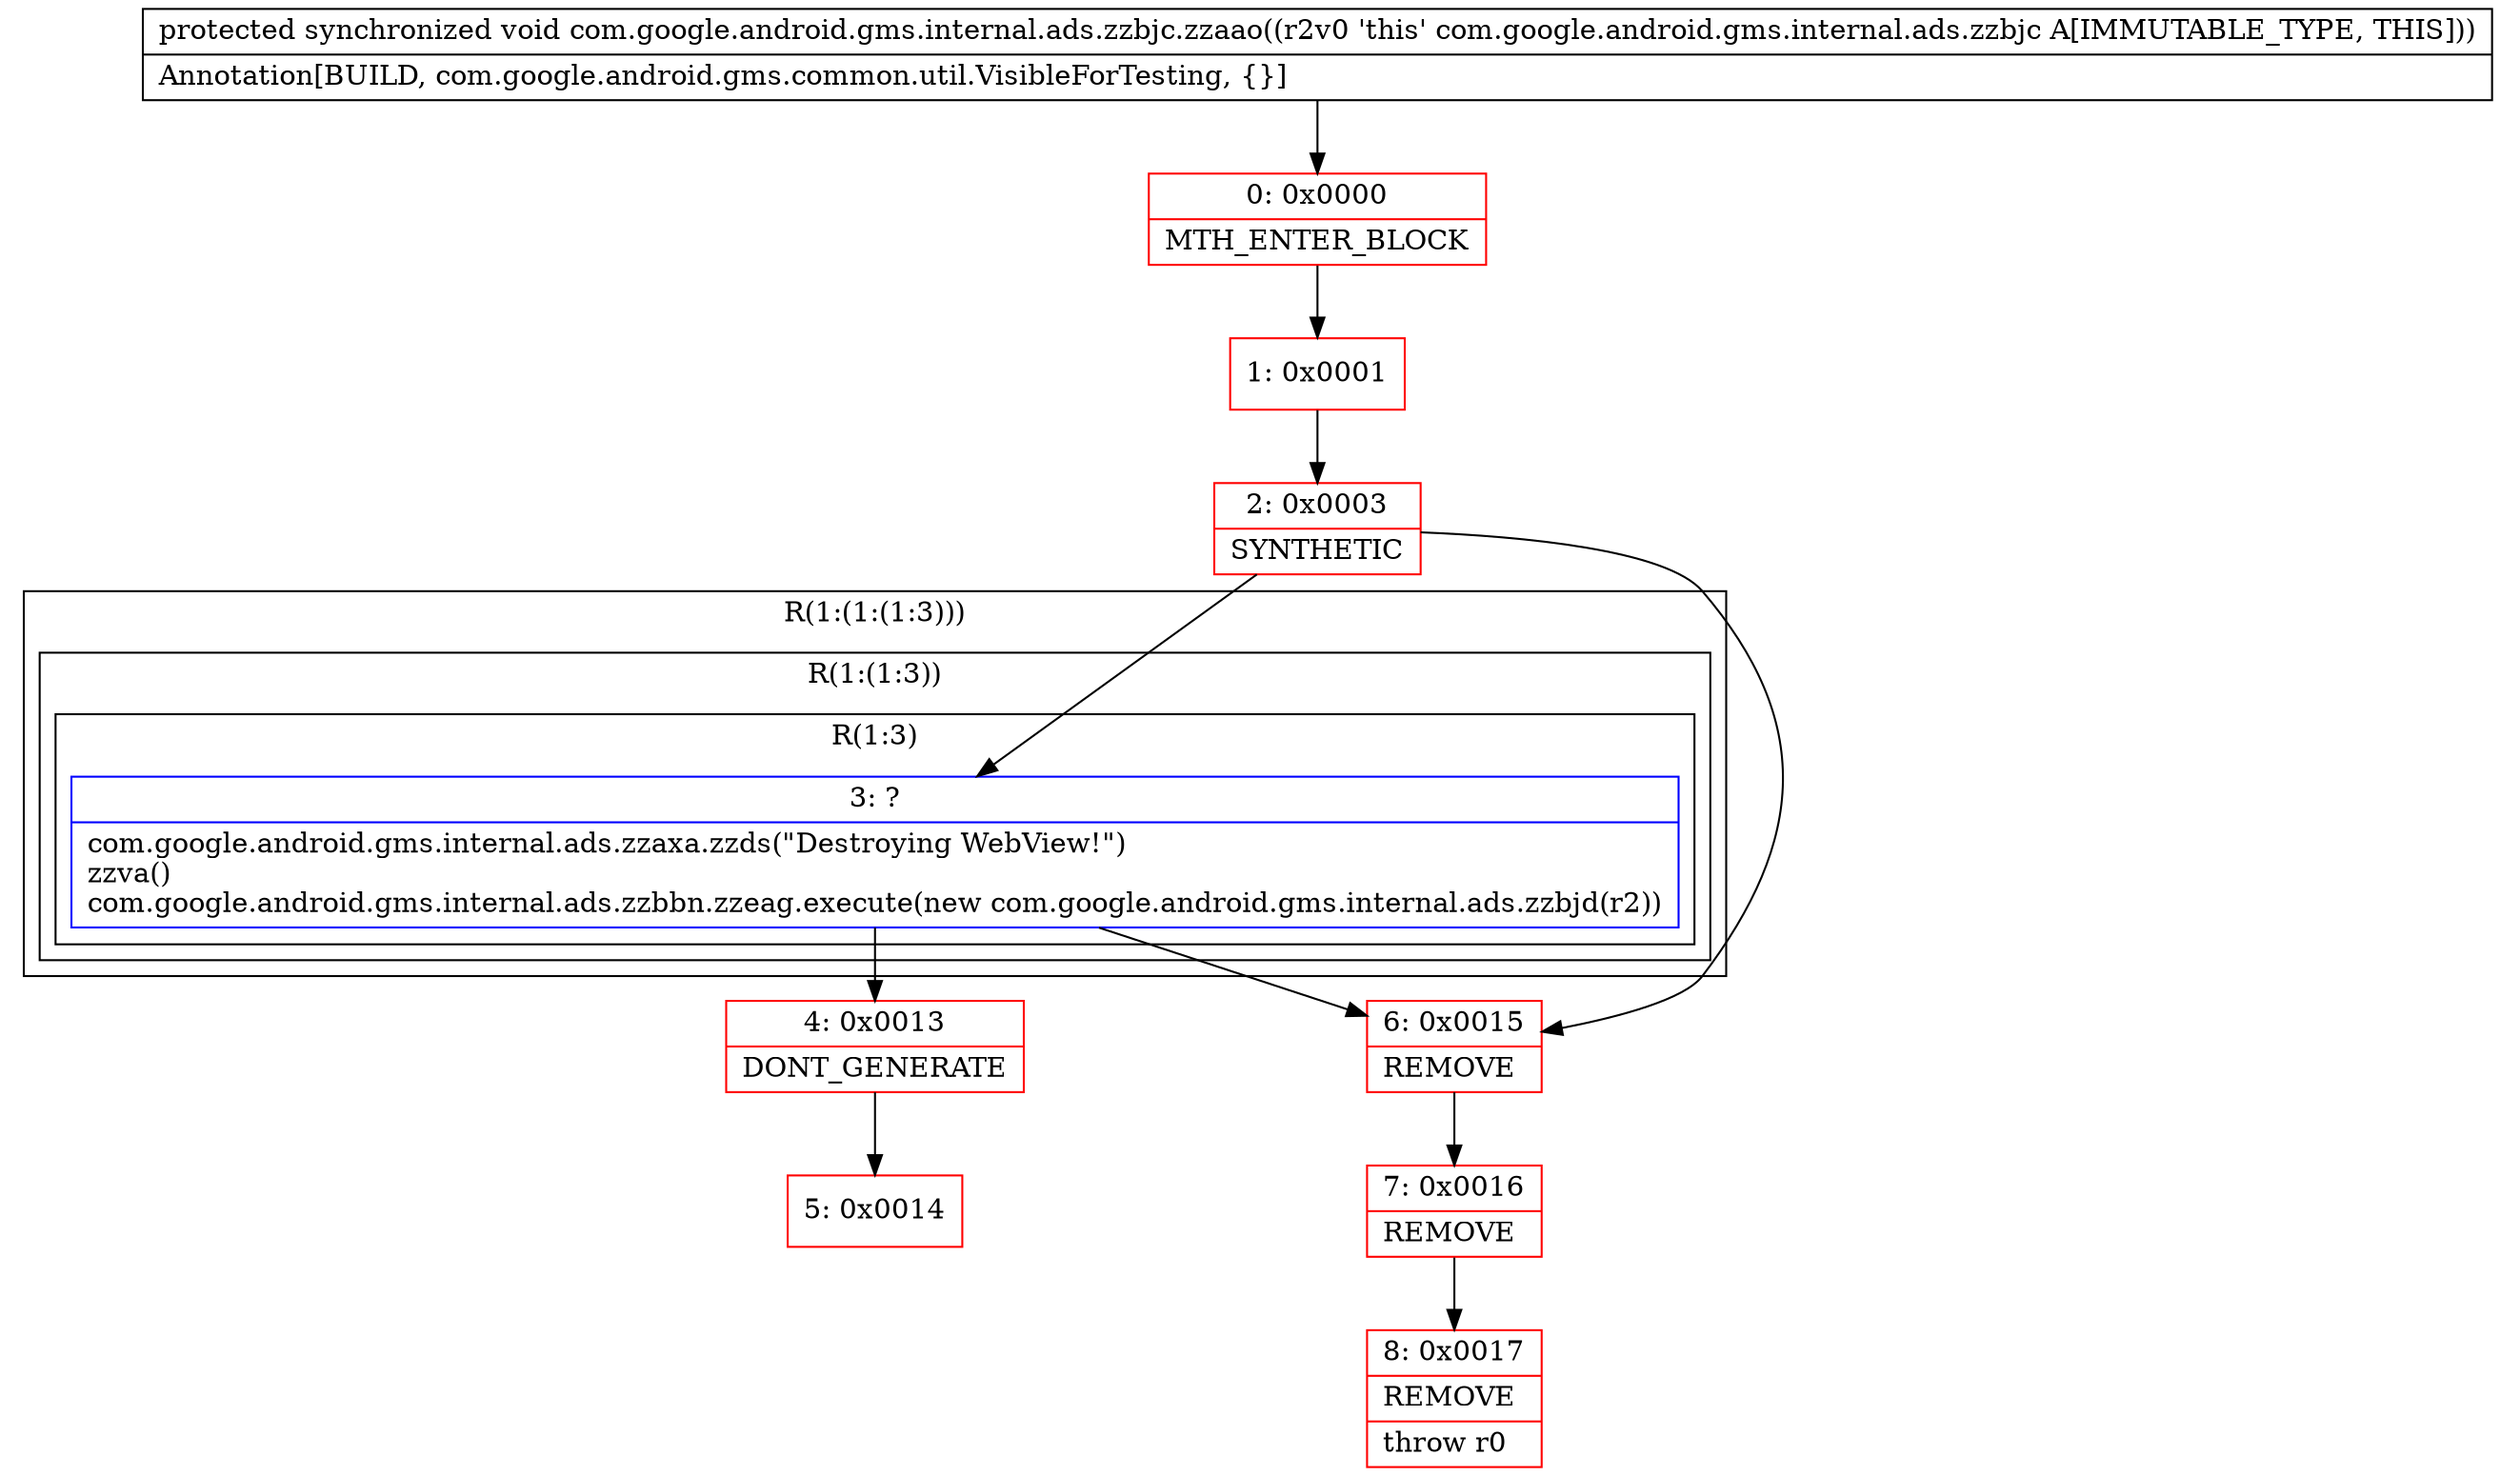 digraph "CFG forcom.google.android.gms.internal.ads.zzbjc.zzaao()V" {
subgraph cluster_Region_25986842 {
label = "R(1:(1:(1:3)))";
node [shape=record,color=blue];
subgraph cluster_Region_2114774742 {
label = "R(1:(1:3))";
node [shape=record,color=blue];
subgraph cluster_Region_553527230 {
label = "R(1:3)";
node [shape=record,color=blue];
Node_3 [shape=record,label="{3\:\ ?|com.google.android.gms.internal.ads.zzaxa.zzds(\"Destroying WebView!\")\lzzva()\lcom.google.android.gms.internal.ads.zzbbn.zzeag.execute(new com.google.android.gms.internal.ads.zzbjd(r2))\l}"];
}
}
}
Node_0 [shape=record,color=red,label="{0\:\ 0x0000|MTH_ENTER_BLOCK\l}"];
Node_1 [shape=record,color=red,label="{1\:\ 0x0001}"];
Node_2 [shape=record,color=red,label="{2\:\ 0x0003|SYNTHETIC\l}"];
Node_4 [shape=record,color=red,label="{4\:\ 0x0013|DONT_GENERATE\l}"];
Node_5 [shape=record,color=red,label="{5\:\ 0x0014}"];
Node_6 [shape=record,color=red,label="{6\:\ 0x0015|REMOVE\l}"];
Node_7 [shape=record,color=red,label="{7\:\ 0x0016|REMOVE\l}"];
Node_8 [shape=record,color=red,label="{8\:\ 0x0017|REMOVE\l|throw r0\l}"];
MethodNode[shape=record,label="{protected synchronized void com.google.android.gms.internal.ads.zzbjc.zzaao((r2v0 'this' com.google.android.gms.internal.ads.zzbjc A[IMMUTABLE_TYPE, THIS]))  | Annotation[BUILD, com.google.android.gms.common.util.VisibleForTesting, \{\}]\l}"];
MethodNode -> Node_0;
Node_3 -> Node_4;
Node_3 -> Node_6;
Node_0 -> Node_1;
Node_1 -> Node_2;
Node_2 -> Node_3;
Node_2 -> Node_6;
Node_4 -> Node_5;
Node_6 -> Node_7;
Node_7 -> Node_8;
}

